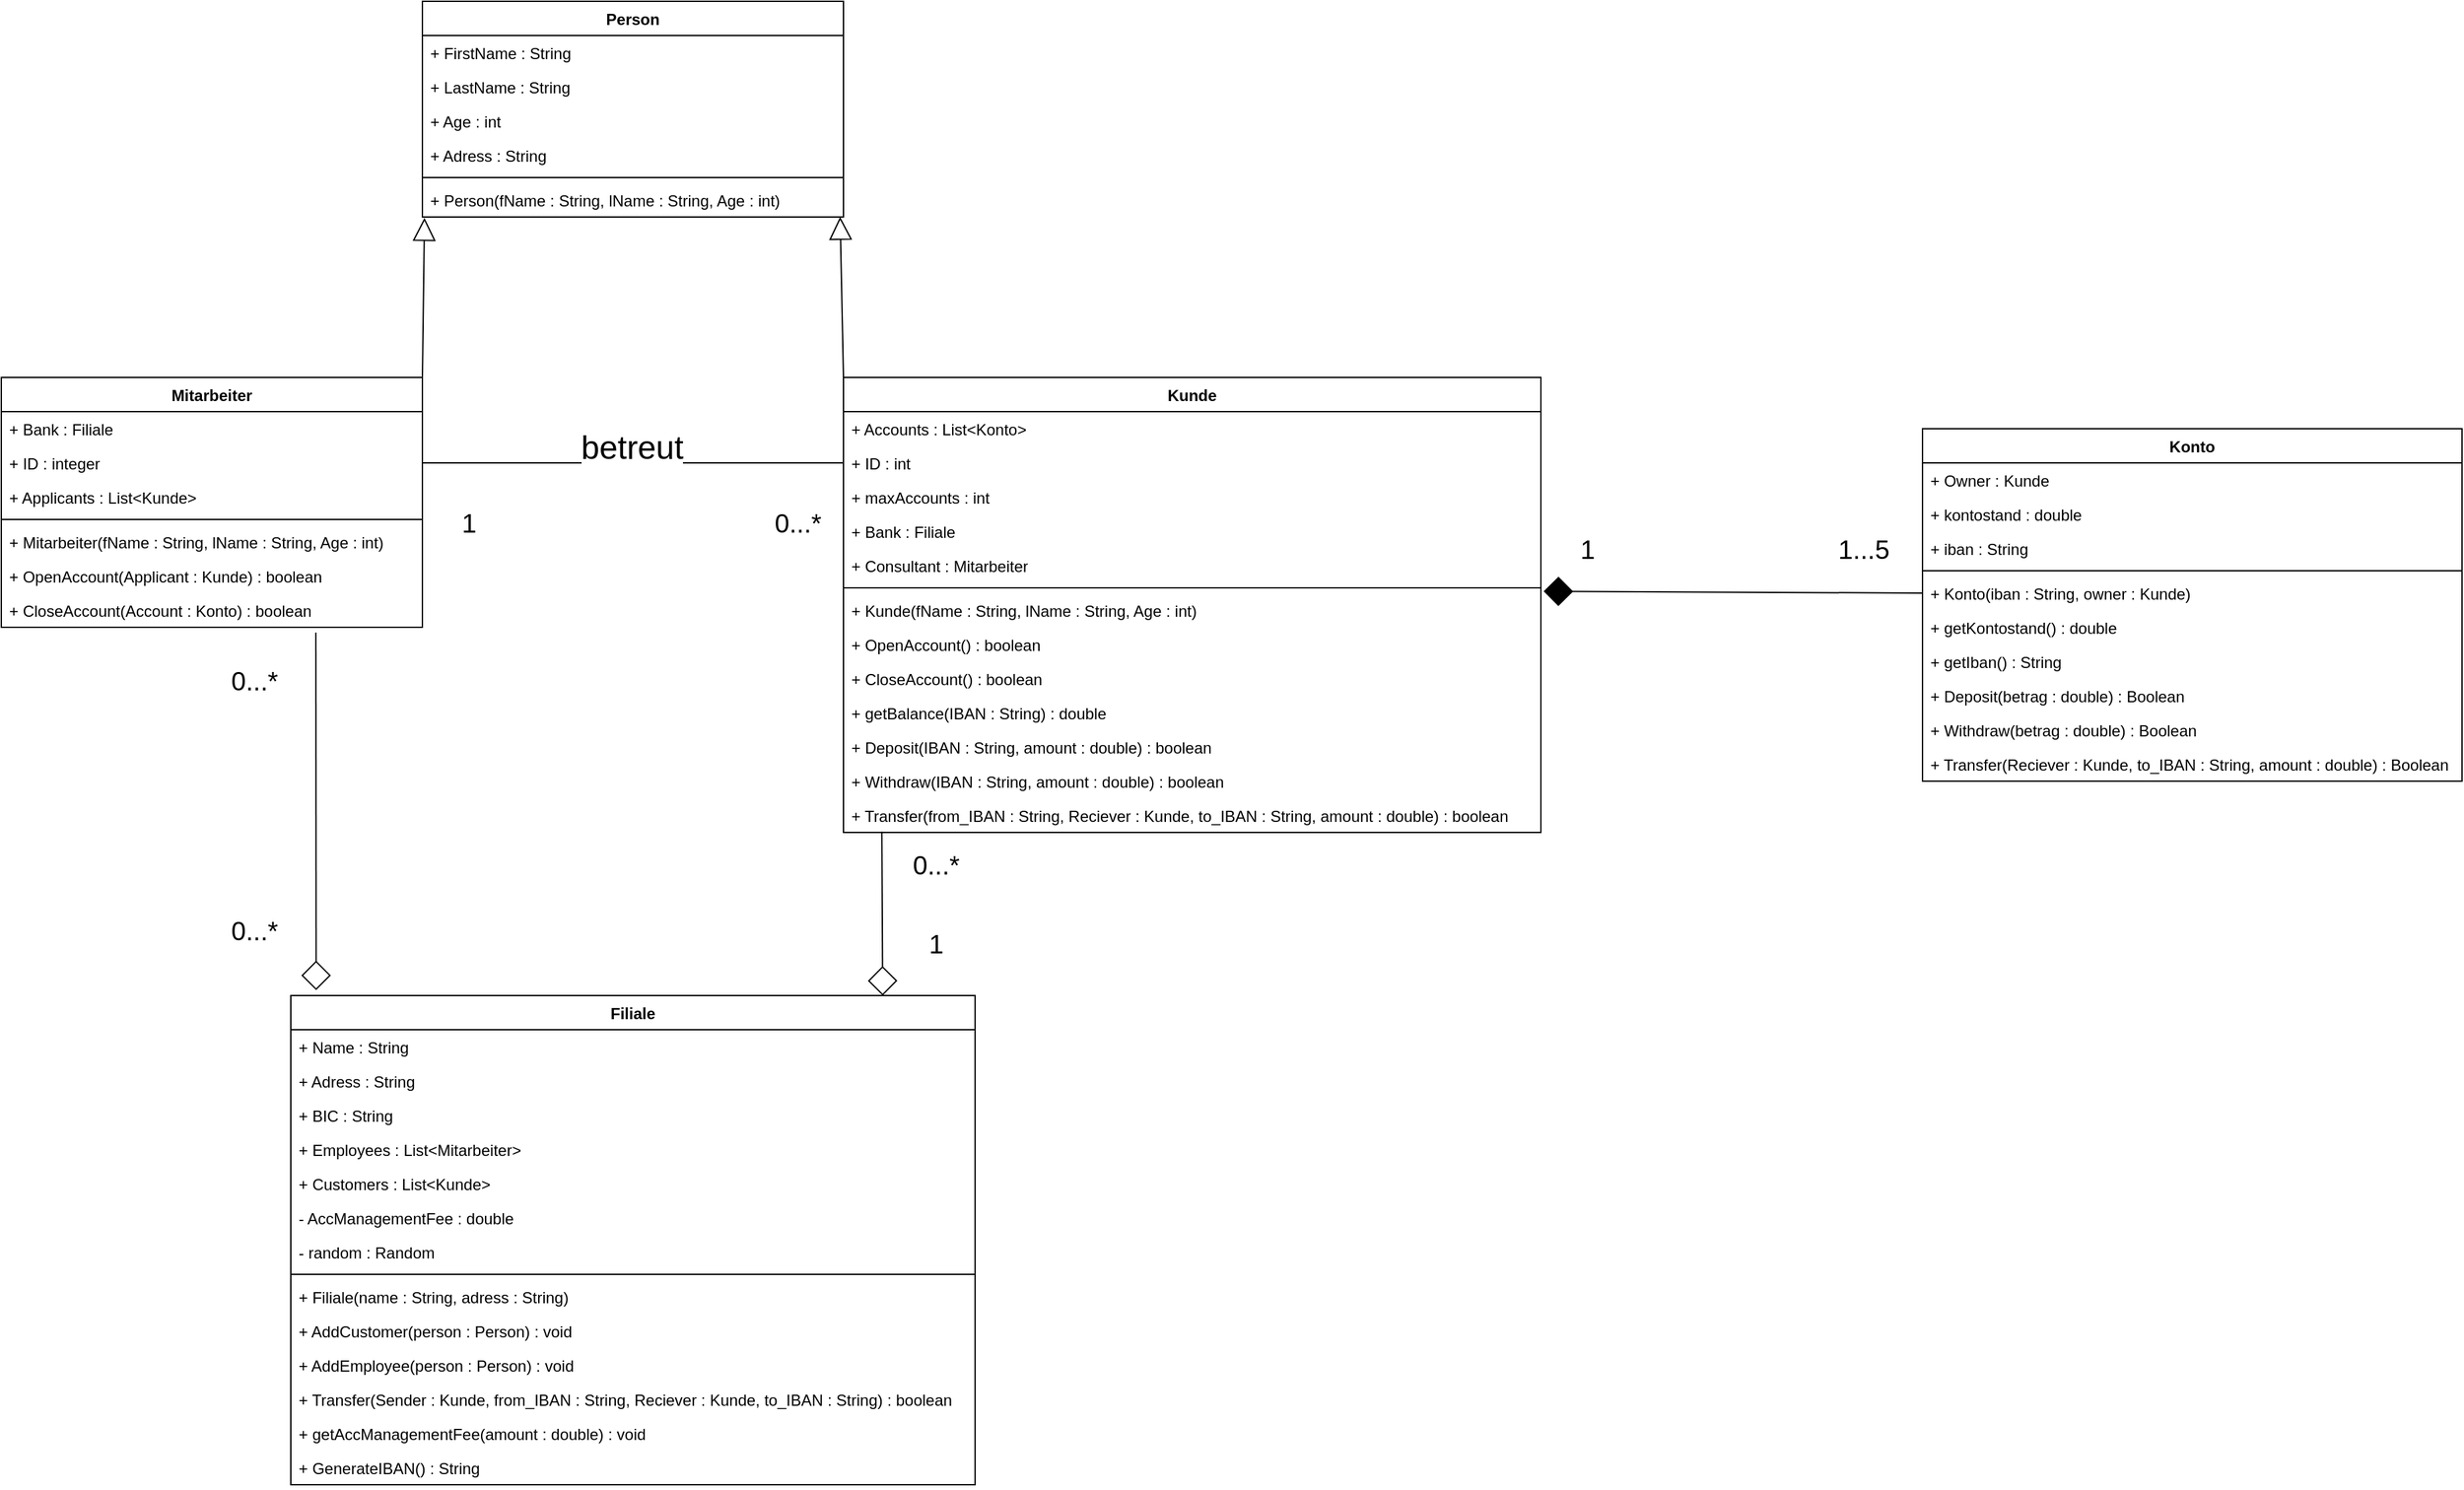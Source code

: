 <mxfile version="24.2.3" type="github">
  <diagram id="C5RBs43oDa-KdzZeNtuy" name="Page-1">
    <mxGraphModel dx="2220" dy="792" grid="1" gridSize="10" guides="1" tooltips="1" connect="1" arrows="1" fold="1" page="1" pageScale="1" pageWidth="827" pageHeight="1169" math="0" shadow="0">
      <root>
        <mxCell id="WIyWlLk6GJQsqaUBKTNV-0" />
        <mxCell id="WIyWlLk6GJQsqaUBKTNV-1" parent="WIyWlLk6GJQsqaUBKTNV-0" />
        <mxCell id="S92gwcKMPzxe8EV9-b40-4" value="Mitarbeiter" style="swimlane;fontStyle=1;align=center;verticalAlign=top;childLayout=stackLayout;horizontal=1;startSize=26;horizontalStack=0;resizeParent=1;resizeParentMax=0;resizeLast=0;collapsible=1;marginBottom=0;whiteSpace=wrap;html=1;" parent="WIyWlLk6GJQsqaUBKTNV-1" vertex="1">
          <mxGeometry x="-620" y="320" width="320" height="190" as="geometry" />
        </mxCell>
        <mxCell id="S92gwcKMPzxe8EV9-b40-5" value="+ Bank : Filiale" style="text;strokeColor=none;fillColor=none;align=left;verticalAlign=top;spacingLeft=4;spacingRight=4;overflow=hidden;rotatable=0;points=[[0,0.5],[1,0.5]];portConstraint=eastwest;whiteSpace=wrap;html=1;" parent="S92gwcKMPzxe8EV9-b40-4" vertex="1">
          <mxGeometry y="26" width="320" height="26" as="geometry" />
        </mxCell>
        <mxCell id="S92gwcKMPzxe8EV9-b40-9" value="+ ID : integer" style="text;strokeColor=none;fillColor=none;align=left;verticalAlign=top;spacingLeft=4;spacingRight=4;overflow=hidden;rotatable=0;points=[[0,0.5],[1,0.5]];portConstraint=eastwest;whiteSpace=wrap;html=1;" parent="S92gwcKMPzxe8EV9-b40-4" vertex="1">
          <mxGeometry y="52" width="320" height="26" as="geometry" />
        </mxCell>
        <mxCell id="S92gwcKMPzxe8EV9-b40-10" value="+ Applicants : List&amp;lt;Kunde&amp;gt;" style="text;strokeColor=none;fillColor=none;align=left;verticalAlign=top;spacingLeft=4;spacingRight=4;overflow=hidden;rotatable=0;points=[[0,0.5],[1,0.5]];portConstraint=eastwest;whiteSpace=wrap;html=1;" parent="S92gwcKMPzxe8EV9-b40-4" vertex="1">
          <mxGeometry y="78" width="320" height="26" as="geometry" />
        </mxCell>
        <mxCell id="S92gwcKMPzxe8EV9-b40-6" value="" style="line;strokeWidth=1;fillColor=none;align=left;verticalAlign=middle;spacingTop=-1;spacingLeft=3;spacingRight=3;rotatable=0;labelPosition=right;points=[];portConstraint=eastwest;strokeColor=inherit;" parent="S92gwcKMPzxe8EV9-b40-4" vertex="1">
          <mxGeometry y="104" width="320" height="8" as="geometry" />
        </mxCell>
        <mxCell id="S92gwcKMPzxe8EV9-b40-7" value="+ Mitarbeiter(fName : String, lName : String, Age : int)" style="text;strokeColor=none;fillColor=none;align=left;verticalAlign=top;spacingLeft=4;spacingRight=4;overflow=hidden;rotatable=0;points=[[0,0.5],[1,0.5]];portConstraint=eastwest;whiteSpace=wrap;html=1;" parent="S92gwcKMPzxe8EV9-b40-4" vertex="1">
          <mxGeometry y="112" width="320" height="26" as="geometry" />
        </mxCell>
        <mxCell id="S92gwcKMPzxe8EV9-b40-14" value="+ OpenAccount(Applicant : Kunde) : boolean" style="text;strokeColor=none;fillColor=none;align=left;verticalAlign=top;spacingLeft=4;spacingRight=4;overflow=hidden;rotatable=0;points=[[0,0.5],[1,0.5]];portConstraint=eastwest;whiteSpace=wrap;html=1;" parent="S92gwcKMPzxe8EV9-b40-4" vertex="1">
          <mxGeometry y="138" width="320" height="26" as="geometry" />
        </mxCell>
        <mxCell id="S92gwcKMPzxe8EV9-b40-15" value="+ CloseAccount(Account : Konto) : boolean" style="text;strokeColor=none;fillColor=none;align=left;verticalAlign=top;spacingLeft=4;spacingRight=4;overflow=hidden;rotatable=0;points=[[0,0.5],[1,0.5]];portConstraint=eastwest;whiteSpace=wrap;html=1;" parent="S92gwcKMPzxe8EV9-b40-4" vertex="1">
          <mxGeometry y="164" width="320" height="26" as="geometry" />
        </mxCell>
        <mxCell id="S92gwcKMPzxe8EV9-b40-18" value="Person" style="swimlane;fontStyle=1;align=center;verticalAlign=top;childLayout=stackLayout;horizontal=1;startSize=26;horizontalStack=0;resizeParent=1;resizeParentMax=0;resizeLast=0;collapsible=1;marginBottom=0;whiteSpace=wrap;html=1;" parent="WIyWlLk6GJQsqaUBKTNV-1" vertex="1">
          <mxGeometry x="-300" y="34" width="320" height="164" as="geometry" />
        </mxCell>
        <mxCell id="S92gwcKMPzxe8EV9-b40-19" value="+ FirstName : String" style="text;strokeColor=none;fillColor=none;align=left;verticalAlign=top;spacingLeft=4;spacingRight=4;overflow=hidden;rotatable=0;points=[[0,0.5],[1,0.5]];portConstraint=eastwest;whiteSpace=wrap;html=1;" parent="S92gwcKMPzxe8EV9-b40-18" vertex="1">
          <mxGeometry y="26" width="320" height="26" as="geometry" />
        </mxCell>
        <mxCell id="S92gwcKMPzxe8EV9-b40-22" value="+ LastName : String" style="text;strokeColor=none;fillColor=none;align=left;verticalAlign=top;spacingLeft=4;spacingRight=4;overflow=hidden;rotatable=0;points=[[0,0.5],[1,0.5]];portConstraint=eastwest;whiteSpace=wrap;html=1;" parent="S92gwcKMPzxe8EV9-b40-18" vertex="1">
          <mxGeometry y="52" width="320" height="26" as="geometry" />
        </mxCell>
        <mxCell id="S92gwcKMPzxe8EV9-b40-23" value="+ Age : int" style="text;strokeColor=none;fillColor=none;align=left;verticalAlign=top;spacingLeft=4;spacingRight=4;overflow=hidden;rotatable=0;points=[[0,0.5],[1,0.5]];portConstraint=eastwest;whiteSpace=wrap;html=1;" parent="S92gwcKMPzxe8EV9-b40-18" vertex="1">
          <mxGeometry y="78" width="320" height="26" as="geometry" />
        </mxCell>
        <mxCell id="S92gwcKMPzxe8EV9-b40-24" value="+ Adress : String" style="text;strokeColor=none;fillColor=none;align=left;verticalAlign=top;spacingLeft=4;spacingRight=4;overflow=hidden;rotatable=0;points=[[0,0.5],[1,0.5]];portConstraint=eastwest;whiteSpace=wrap;html=1;" parent="S92gwcKMPzxe8EV9-b40-18" vertex="1">
          <mxGeometry y="104" width="320" height="26" as="geometry" />
        </mxCell>
        <mxCell id="S92gwcKMPzxe8EV9-b40-20" value="" style="line;strokeWidth=1;fillColor=none;align=left;verticalAlign=middle;spacingTop=-1;spacingLeft=3;spacingRight=3;rotatable=0;labelPosition=right;points=[];portConstraint=eastwest;strokeColor=inherit;" parent="S92gwcKMPzxe8EV9-b40-18" vertex="1">
          <mxGeometry y="130" width="320" height="8" as="geometry" />
        </mxCell>
        <mxCell id="S92gwcKMPzxe8EV9-b40-21" value="+ Person(fName : String, lName : String, Age : int)" style="text;strokeColor=none;fillColor=none;align=left;verticalAlign=top;spacingLeft=4;spacingRight=4;overflow=hidden;rotatable=0;points=[[0,0.5],[1,0.5]];portConstraint=eastwest;whiteSpace=wrap;html=1;" parent="S92gwcKMPzxe8EV9-b40-18" vertex="1">
          <mxGeometry y="138" width="320" height="26" as="geometry" />
        </mxCell>
        <mxCell id="S92gwcKMPzxe8EV9-b40-25" value="Kunde" style="swimlane;fontStyle=1;align=center;verticalAlign=top;childLayout=stackLayout;horizontal=1;startSize=26;horizontalStack=0;resizeParent=1;resizeParentMax=0;resizeLast=0;collapsible=1;marginBottom=0;whiteSpace=wrap;html=1;" parent="WIyWlLk6GJQsqaUBKTNV-1" vertex="1">
          <mxGeometry x="20" y="320" width="530" height="346" as="geometry" />
        </mxCell>
        <mxCell id="S92gwcKMPzxe8EV9-b40-26" value="+ Accounts : List&amp;lt;Konto&amp;gt;" style="text;strokeColor=none;fillColor=none;align=left;verticalAlign=top;spacingLeft=4;spacingRight=4;overflow=hidden;rotatable=0;points=[[0,0.5],[1,0.5]];portConstraint=eastwest;whiteSpace=wrap;html=1;" parent="S92gwcKMPzxe8EV9-b40-25" vertex="1">
          <mxGeometry y="26" width="530" height="26" as="geometry" />
        </mxCell>
        <mxCell id="S92gwcKMPzxe8EV9-b40-29" value="+ ID : int" style="text;strokeColor=none;fillColor=none;align=left;verticalAlign=top;spacingLeft=4;spacingRight=4;overflow=hidden;rotatable=0;points=[[0,0.5],[1,0.5]];portConstraint=eastwest;whiteSpace=wrap;html=1;" parent="S92gwcKMPzxe8EV9-b40-25" vertex="1">
          <mxGeometry y="52" width="530" height="26" as="geometry" />
        </mxCell>
        <mxCell id="S92gwcKMPzxe8EV9-b40-30" value="+ maxAccounts : int" style="text;strokeColor=none;fillColor=none;align=left;verticalAlign=top;spacingLeft=4;spacingRight=4;overflow=hidden;rotatable=0;points=[[0,0.5],[1,0.5]];portConstraint=eastwest;whiteSpace=wrap;html=1;" parent="S92gwcKMPzxe8EV9-b40-25" vertex="1">
          <mxGeometry y="78" width="530" height="26" as="geometry" />
        </mxCell>
        <mxCell id="S92gwcKMPzxe8EV9-b40-31" value="+ Bank : Filiale" style="text;strokeColor=none;fillColor=none;align=left;verticalAlign=top;spacingLeft=4;spacingRight=4;overflow=hidden;rotatable=0;points=[[0,0.5],[1,0.5]];portConstraint=eastwest;whiteSpace=wrap;html=1;" parent="S92gwcKMPzxe8EV9-b40-25" vertex="1">
          <mxGeometry y="104" width="530" height="26" as="geometry" />
        </mxCell>
        <mxCell id="S92gwcKMPzxe8EV9-b40-32" value="+ Consultant : Mitarbeiter" style="text;strokeColor=none;fillColor=none;align=left;verticalAlign=top;spacingLeft=4;spacingRight=4;overflow=hidden;rotatable=0;points=[[0,0.5],[1,0.5]];portConstraint=eastwest;whiteSpace=wrap;html=1;" parent="S92gwcKMPzxe8EV9-b40-25" vertex="1">
          <mxGeometry y="130" width="530" height="26" as="geometry" />
        </mxCell>
        <mxCell id="S92gwcKMPzxe8EV9-b40-27" value="" style="line;strokeWidth=1;fillColor=none;align=left;verticalAlign=middle;spacingTop=-1;spacingLeft=3;spacingRight=3;rotatable=0;labelPosition=right;points=[];portConstraint=eastwest;strokeColor=inherit;" parent="S92gwcKMPzxe8EV9-b40-25" vertex="1">
          <mxGeometry y="156" width="530" height="8" as="geometry" />
        </mxCell>
        <mxCell id="S92gwcKMPzxe8EV9-b40-28" value="+ Kunde(fName : String, lName : String, Age : int)" style="text;strokeColor=none;fillColor=none;align=left;verticalAlign=top;spacingLeft=4;spacingRight=4;overflow=hidden;rotatable=0;points=[[0,0.5],[1,0.5]];portConstraint=eastwest;whiteSpace=wrap;html=1;" parent="S92gwcKMPzxe8EV9-b40-25" vertex="1">
          <mxGeometry y="164" width="530" height="26" as="geometry" />
        </mxCell>
        <mxCell id="S92gwcKMPzxe8EV9-b40-33" value="+ OpenAccount() : boolean" style="text;strokeColor=none;fillColor=none;align=left;verticalAlign=top;spacingLeft=4;spacingRight=4;overflow=hidden;rotatable=0;points=[[0,0.5],[1,0.5]];portConstraint=eastwest;whiteSpace=wrap;html=1;" parent="S92gwcKMPzxe8EV9-b40-25" vertex="1">
          <mxGeometry y="190" width="530" height="26" as="geometry" />
        </mxCell>
        <mxCell id="S92gwcKMPzxe8EV9-b40-34" value="+ CloseAccount() : boolean" style="text;strokeColor=none;fillColor=none;align=left;verticalAlign=top;spacingLeft=4;spacingRight=4;overflow=hidden;rotatable=0;points=[[0,0.5],[1,0.5]];portConstraint=eastwest;whiteSpace=wrap;html=1;" parent="S92gwcKMPzxe8EV9-b40-25" vertex="1">
          <mxGeometry y="216" width="530" height="26" as="geometry" />
        </mxCell>
        <mxCell id="S92gwcKMPzxe8EV9-b40-35" value="+ getBalance(IBAN : String) : double" style="text;strokeColor=none;fillColor=none;align=left;verticalAlign=top;spacingLeft=4;spacingRight=4;overflow=hidden;rotatable=0;points=[[0,0.5],[1,0.5]];portConstraint=eastwest;whiteSpace=wrap;html=1;" parent="S92gwcKMPzxe8EV9-b40-25" vertex="1">
          <mxGeometry y="242" width="530" height="26" as="geometry" />
        </mxCell>
        <mxCell id="S92gwcKMPzxe8EV9-b40-36" value="+ Deposit(IBAN : String, amount : double) : boolean" style="text;strokeColor=none;fillColor=none;align=left;verticalAlign=top;spacingLeft=4;spacingRight=4;overflow=hidden;rotatable=0;points=[[0,0.5],[1,0.5]];portConstraint=eastwest;whiteSpace=wrap;html=1;" parent="S92gwcKMPzxe8EV9-b40-25" vertex="1">
          <mxGeometry y="268" width="530" height="26" as="geometry" />
        </mxCell>
        <mxCell id="S92gwcKMPzxe8EV9-b40-37" value="+ Withdraw(IBAN : String, amount : double) : boolean" style="text;strokeColor=none;fillColor=none;align=left;verticalAlign=top;spacingLeft=4;spacingRight=4;overflow=hidden;rotatable=0;points=[[0,0.5],[1,0.5]];portConstraint=eastwest;whiteSpace=wrap;html=1;" parent="S92gwcKMPzxe8EV9-b40-25" vertex="1">
          <mxGeometry y="294" width="530" height="26" as="geometry" />
        </mxCell>
        <mxCell id="S92gwcKMPzxe8EV9-b40-38" value="+ Transfer(from_IBAN : String, Reciever : Kunde, to_IBAN : String, amount : double) : boolean" style="text;strokeColor=none;fillColor=none;align=left;verticalAlign=top;spacingLeft=4;spacingRight=4;overflow=hidden;rotatable=0;points=[[0,0.5],[1,0.5]];portConstraint=eastwest;whiteSpace=wrap;html=1;" parent="S92gwcKMPzxe8EV9-b40-25" vertex="1">
          <mxGeometry y="320" width="530" height="26" as="geometry" />
        </mxCell>
        <mxCell id="S92gwcKMPzxe8EV9-b40-40" value="Filiale" style="swimlane;fontStyle=1;align=center;verticalAlign=top;childLayout=stackLayout;horizontal=1;startSize=26;horizontalStack=0;resizeParent=1;resizeParentMax=0;resizeLast=0;collapsible=1;marginBottom=0;whiteSpace=wrap;html=1;" parent="WIyWlLk6GJQsqaUBKTNV-1" vertex="1">
          <mxGeometry x="-400" y="790" width="520" height="372" as="geometry" />
        </mxCell>
        <mxCell id="S92gwcKMPzxe8EV9-b40-41" value="+ Name : String" style="text;strokeColor=none;fillColor=none;align=left;verticalAlign=top;spacingLeft=4;spacingRight=4;overflow=hidden;rotatable=0;points=[[0,0.5],[1,0.5]];portConstraint=eastwest;whiteSpace=wrap;html=1;" parent="S92gwcKMPzxe8EV9-b40-40" vertex="1">
          <mxGeometry y="26" width="520" height="26" as="geometry" />
        </mxCell>
        <mxCell id="S92gwcKMPzxe8EV9-b40-44" value="+ Adress : String" style="text;strokeColor=none;fillColor=none;align=left;verticalAlign=top;spacingLeft=4;spacingRight=4;overflow=hidden;rotatable=0;points=[[0,0.5],[1,0.5]];portConstraint=eastwest;whiteSpace=wrap;html=1;" parent="S92gwcKMPzxe8EV9-b40-40" vertex="1">
          <mxGeometry y="52" width="520" height="26" as="geometry" />
        </mxCell>
        <mxCell id="S92gwcKMPzxe8EV9-b40-45" value="+ BIC : String" style="text;strokeColor=none;fillColor=none;align=left;verticalAlign=top;spacingLeft=4;spacingRight=4;overflow=hidden;rotatable=0;points=[[0,0.5],[1,0.5]];portConstraint=eastwest;whiteSpace=wrap;html=1;" parent="S92gwcKMPzxe8EV9-b40-40" vertex="1">
          <mxGeometry y="78" width="520" height="26" as="geometry" />
        </mxCell>
        <mxCell id="S92gwcKMPzxe8EV9-b40-46" value="+ Employees : List&amp;lt;Mitarbeiter&amp;gt;" style="text;strokeColor=none;fillColor=none;align=left;verticalAlign=top;spacingLeft=4;spacingRight=4;overflow=hidden;rotatable=0;points=[[0,0.5],[1,0.5]];portConstraint=eastwest;whiteSpace=wrap;html=1;" parent="S92gwcKMPzxe8EV9-b40-40" vertex="1">
          <mxGeometry y="104" width="520" height="26" as="geometry" />
        </mxCell>
        <mxCell id="S92gwcKMPzxe8EV9-b40-47" value="+ Customers : List&amp;lt;Kunde&amp;gt;" style="text;strokeColor=none;fillColor=none;align=left;verticalAlign=top;spacingLeft=4;spacingRight=4;overflow=hidden;rotatable=0;points=[[0,0.5],[1,0.5]];portConstraint=eastwest;whiteSpace=wrap;html=1;" parent="S92gwcKMPzxe8EV9-b40-40" vertex="1">
          <mxGeometry y="130" width="520" height="26" as="geometry" />
        </mxCell>
        <mxCell id="S92gwcKMPzxe8EV9-b40-48" value="- AccManagementFee : double" style="text;strokeColor=none;fillColor=none;align=left;verticalAlign=top;spacingLeft=4;spacingRight=4;overflow=hidden;rotatable=0;points=[[0,0.5],[1,0.5]];portConstraint=eastwest;whiteSpace=wrap;html=1;" parent="S92gwcKMPzxe8EV9-b40-40" vertex="1">
          <mxGeometry y="156" width="520" height="26" as="geometry" />
        </mxCell>
        <mxCell id="S92gwcKMPzxe8EV9-b40-49" value="- random : Random" style="text;strokeColor=none;fillColor=none;align=left;verticalAlign=top;spacingLeft=4;spacingRight=4;overflow=hidden;rotatable=0;points=[[0,0.5],[1,0.5]];portConstraint=eastwest;whiteSpace=wrap;html=1;" parent="S92gwcKMPzxe8EV9-b40-40" vertex="1">
          <mxGeometry y="182" width="520" height="26" as="geometry" />
        </mxCell>
        <mxCell id="S92gwcKMPzxe8EV9-b40-42" value="" style="line;strokeWidth=1;fillColor=none;align=left;verticalAlign=middle;spacingTop=-1;spacingLeft=3;spacingRight=3;rotatable=0;labelPosition=right;points=[];portConstraint=eastwest;strokeColor=inherit;" parent="S92gwcKMPzxe8EV9-b40-40" vertex="1">
          <mxGeometry y="208" width="520" height="8" as="geometry" />
        </mxCell>
        <mxCell id="S92gwcKMPzxe8EV9-b40-43" value="&lt;div&gt;+ Filiale(name : String, adress : String)&lt;/div&gt;" style="text;strokeColor=none;fillColor=none;align=left;verticalAlign=top;spacingLeft=4;spacingRight=4;overflow=hidden;rotatable=0;points=[[0,0.5],[1,0.5]];portConstraint=eastwest;whiteSpace=wrap;html=1;" parent="S92gwcKMPzxe8EV9-b40-40" vertex="1">
          <mxGeometry y="216" width="520" height="26" as="geometry" />
        </mxCell>
        <mxCell id="Urk9JjoxLOuV5pW9wXoP-0" value="+ AddCustomer(person : Person) : void&lt;div&gt;&lt;br&gt;&lt;/div&gt;" style="text;strokeColor=none;fillColor=none;align=left;verticalAlign=top;spacingLeft=4;spacingRight=4;overflow=hidden;rotatable=0;points=[[0,0.5],[1,0.5]];portConstraint=eastwest;whiteSpace=wrap;html=1;" vertex="1" parent="S92gwcKMPzxe8EV9-b40-40">
          <mxGeometry y="242" width="520" height="26" as="geometry" />
        </mxCell>
        <mxCell id="rOUqzaRsArcumopmNWsF-0" value="&lt;div&gt;+ AddEmployee(person : Person) : void&lt;/div&gt;" style="text;strokeColor=none;fillColor=none;align=left;verticalAlign=top;spacingLeft=4;spacingRight=4;overflow=hidden;rotatable=0;points=[[0,0.5],[1,0.5]];portConstraint=eastwest;whiteSpace=wrap;html=1;" parent="S92gwcKMPzxe8EV9-b40-40" vertex="1">
          <mxGeometry y="268" width="520" height="26" as="geometry" />
        </mxCell>
        <mxCell id="rOUqzaRsArcumopmNWsF-1" value="&lt;div&gt;+ Transfer(Sender : Kunde, from_IBAN : String, Reciever : Kunde, to_IBAN : String) : boolean&lt;/div&gt;" style="text;strokeColor=none;fillColor=none;align=left;verticalAlign=top;spacingLeft=4;spacingRight=4;overflow=hidden;rotatable=0;points=[[0,0.5],[1,0.5]];portConstraint=eastwest;whiteSpace=wrap;html=1;" parent="S92gwcKMPzxe8EV9-b40-40" vertex="1">
          <mxGeometry y="294" width="520" height="26" as="geometry" />
        </mxCell>
        <mxCell id="rOUqzaRsArcumopmNWsF-2" value="&lt;div&gt;+ getAccManagementFee(amount : double) : void&lt;/div&gt;" style="text;strokeColor=none;fillColor=none;align=left;verticalAlign=top;spacingLeft=4;spacingRight=4;overflow=hidden;rotatable=0;points=[[0,0.5],[1,0.5]];portConstraint=eastwest;whiteSpace=wrap;html=1;" parent="S92gwcKMPzxe8EV9-b40-40" vertex="1">
          <mxGeometry y="320" width="520" height="26" as="geometry" />
        </mxCell>
        <mxCell id="rOUqzaRsArcumopmNWsF-3" value="&lt;div&gt;+ GenerateIBAN() : String&lt;/div&gt;" style="text;strokeColor=none;fillColor=none;align=left;verticalAlign=top;spacingLeft=4;spacingRight=4;overflow=hidden;rotatable=0;points=[[0,0.5],[1,0.5]];portConstraint=eastwest;whiteSpace=wrap;html=1;" parent="S92gwcKMPzxe8EV9-b40-40" vertex="1">
          <mxGeometry y="346" width="520" height="26" as="geometry" />
        </mxCell>
        <mxCell id="rOUqzaRsArcumopmNWsF-4" value="Konto" style="swimlane;fontStyle=1;align=center;verticalAlign=top;childLayout=stackLayout;horizontal=1;startSize=26;horizontalStack=0;resizeParent=1;resizeParentMax=0;resizeLast=0;collapsible=1;marginBottom=0;whiteSpace=wrap;html=1;" parent="WIyWlLk6GJQsqaUBKTNV-1" vertex="1">
          <mxGeometry x="840" y="359" width="410" height="268" as="geometry" />
        </mxCell>
        <mxCell id="rOUqzaRsArcumopmNWsF-5" value="+ Owner : Kunde" style="text;strokeColor=none;fillColor=none;align=left;verticalAlign=top;spacingLeft=4;spacingRight=4;overflow=hidden;rotatable=0;points=[[0,0.5],[1,0.5]];portConstraint=eastwest;whiteSpace=wrap;html=1;" parent="rOUqzaRsArcumopmNWsF-4" vertex="1">
          <mxGeometry y="26" width="410" height="26" as="geometry" />
        </mxCell>
        <mxCell id="rOUqzaRsArcumopmNWsF-8" value="+ kontostand : double" style="text;strokeColor=none;fillColor=none;align=left;verticalAlign=top;spacingLeft=4;spacingRight=4;overflow=hidden;rotatable=0;points=[[0,0.5],[1,0.5]];portConstraint=eastwest;whiteSpace=wrap;html=1;" parent="rOUqzaRsArcumopmNWsF-4" vertex="1">
          <mxGeometry y="52" width="410" height="26" as="geometry" />
        </mxCell>
        <mxCell id="rOUqzaRsArcumopmNWsF-9" value="+ iban : String" style="text;strokeColor=none;fillColor=none;align=left;verticalAlign=top;spacingLeft=4;spacingRight=4;overflow=hidden;rotatable=0;points=[[0,0.5],[1,0.5]];portConstraint=eastwest;whiteSpace=wrap;html=1;" parent="rOUqzaRsArcumopmNWsF-4" vertex="1">
          <mxGeometry y="78" width="410" height="26" as="geometry" />
        </mxCell>
        <mxCell id="rOUqzaRsArcumopmNWsF-6" value="" style="line;strokeWidth=1;fillColor=none;align=left;verticalAlign=middle;spacingTop=-1;spacingLeft=3;spacingRight=3;rotatable=0;labelPosition=right;points=[];portConstraint=eastwest;strokeColor=inherit;" parent="rOUqzaRsArcumopmNWsF-4" vertex="1">
          <mxGeometry y="104" width="410" height="8" as="geometry" />
        </mxCell>
        <mxCell id="rOUqzaRsArcumopmNWsF-7" value="+ Konto(iban : String, owner : Kunde)" style="text;strokeColor=none;fillColor=none;align=left;verticalAlign=top;spacingLeft=4;spacingRight=4;overflow=hidden;rotatable=0;points=[[0,0.5],[1,0.5]];portConstraint=eastwest;whiteSpace=wrap;html=1;" parent="rOUqzaRsArcumopmNWsF-4" vertex="1">
          <mxGeometry y="112" width="410" height="26" as="geometry" />
        </mxCell>
        <mxCell id="rOUqzaRsArcumopmNWsF-10" value="+ getKontostand() : double" style="text;strokeColor=none;fillColor=none;align=left;verticalAlign=top;spacingLeft=4;spacingRight=4;overflow=hidden;rotatable=0;points=[[0,0.5],[1,0.5]];portConstraint=eastwest;whiteSpace=wrap;html=1;" parent="rOUqzaRsArcumopmNWsF-4" vertex="1">
          <mxGeometry y="138" width="410" height="26" as="geometry" />
        </mxCell>
        <mxCell id="rOUqzaRsArcumopmNWsF-11" value="+ getIban() : String" style="text;strokeColor=none;fillColor=none;align=left;verticalAlign=top;spacingLeft=4;spacingRight=4;overflow=hidden;rotatable=0;points=[[0,0.5],[1,0.5]];portConstraint=eastwest;whiteSpace=wrap;html=1;" parent="rOUqzaRsArcumopmNWsF-4" vertex="1">
          <mxGeometry y="164" width="410" height="26" as="geometry" />
        </mxCell>
        <mxCell id="rOUqzaRsArcumopmNWsF-12" value="+ Deposit(betrag : double) : Boolean" style="text;strokeColor=none;fillColor=none;align=left;verticalAlign=top;spacingLeft=4;spacingRight=4;overflow=hidden;rotatable=0;points=[[0,0.5],[1,0.5]];portConstraint=eastwest;whiteSpace=wrap;html=1;" parent="rOUqzaRsArcumopmNWsF-4" vertex="1">
          <mxGeometry y="190" width="410" height="26" as="geometry" />
        </mxCell>
        <mxCell id="rOUqzaRsArcumopmNWsF-13" value="+ Withdraw(betrag : double) : Boolean" style="text;strokeColor=none;fillColor=none;align=left;verticalAlign=top;spacingLeft=4;spacingRight=4;overflow=hidden;rotatable=0;points=[[0,0.5],[1,0.5]];portConstraint=eastwest;whiteSpace=wrap;html=1;" parent="rOUqzaRsArcumopmNWsF-4" vertex="1">
          <mxGeometry y="216" width="410" height="26" as="geometry" />
        </mxCell>
        <mxCell id="rOUqzaRsArcumopmNWsF-14" value="+ Transfer(Reciever : Kunde, to_IBAN : String, amount : double) : Boolean" style="text;strokeColor=none;fillColor=none;align=left;verticalAlign=top;spacingLeft=4;spacingRight=4;overflow=hidden;rotatable=0;points=[[0,0.5],[1,0.5]];portConstraint=eastwest;whiteSpace=wrap;html=1;" parent="rOUqzaRsArcumopmNWsF-4" vertex="1">
          <mxGeometry y="242" width="410" height="26" as="geometry" />
        </mxCell>
        <mxCell id="rOUqzaRsArcumopmNWsF-16" value="" style="endArrow=none;html=1;rounded=0;entryX=0;entryY=0.5;entryDx=0;entryDy=0;exitX=1.004;exitY=-0.054;exitDx=0;exitDy=0;exitPerimeter=0;startArrow=diamond;startFill=1;strokeWidth=1;targetPerimeterSpacing=18;endSize=20;sourcePerimeterSpacing=16;startSize=20;" parent="WIyWlLk6GJQsqaUBKTNV-1" source="S92gwcKMPzxe8EV9-b40-28" target="rOUqzaRsArcumopmNWsF-7" edge="1">
          <mxGeometry width="50" height="50" relative="1" as="geometry">
            <mxPoint x="590" y="420" as="sourcePoint" />
            <mxPoint x="750" y="590" as="targetPoint" />
          </mxGeometry>
        </mxCell>
        <mxCell id="rOUqzaRsArcumopmNWsF-19" value="" style="endArrow=none;html=1;rounded=0;startArrow=block;startFill=0;exitX=0.005;exitY=1.026;exitDx=0;exitDy=0;exitPerimeter=0;entryX=1;entryY=0;entryDx=0;entryDy=0;endSize=18;startSize=15;" parent="WIyWlLk6GJQsqaUBKTNV-1" source="S92gwcKMPzxe8EV9-b40-21" target="S92gwcKMPzxe8EV9-b40-4" edge="1">
          <mxGeometry width="50" height="50" relative="1" as="geometry">
            <mxPoint x="-120" y="290" as="sourcePoint" />
            <mxPoint x="-70" y="240" as="targetPoint" />
          </mxGeometry>
        </mxCell>
        <mxCell id="rOUqzaRsArcumopmNWsF-20" value="" style="endArrow=none;html=1;rounded=0;startArrow=block;startFill=0;exitX=0.992;exitY=0.995;exitDx=0;exitDy=0;exitPerimeter=0;entryX=0;entryY=0;entryDx=0;entryDy=0;startSize=15;" parent="WIyWlLk6GJQsqaUBKTNV-1" source="S92gwcKMPzxe8EV9-b40-21" target="S92gwcKMPzxe8EV9-b40-25" edge="1">
          <mxGeometry width="50" height="50" relative="1" as="geometry">
            <mxPoint x="-38" y="209" as="sourcePoint" />
            <mxPoint x="-40" y="330" as="targetPoint" />
          </mxGeometry>
        </mxCell>
        <mxCell id="rOUqzaRsArcumopmNWsF-21" value="" style="endArrow=none;html=1;rounded=0;entryX=0.747;entryY=1.152;entryDx=0;entryDy=0;exitX=0.037;exitY=-0.011;exitDx=0;exitDy=0;exitPerimeter=0;startArrow=diamond;startFill=0;strokeWidth=1;targetPerimeterSpacing=18;endSize=20;sourcePerimeterSpacing=16;startSize=20;entryPerimeter=0;" parent="WIyWlLk6GJQsqaUBKTNV-1" source="S92gwcKMPzxe8EV9-b40-40" target="S92gwcKMPzxe8EV9-b40-15" edge="1">
          <mxGeometry width="50" height="50" relative="1" as="geometry">
            <mxPoint x="-380" y="700" as="sourcePoint" />
            <mxPoint x="-92" y="701" as="targetPoint" />
          </mxGeometry>
        </mxCell>
        <mxCell id="rOUqzaRsArcumopmNWsF-22" value="" style="endArrow=none;html=1;rounded=0;exitX=0.865;exitY=0;exitDx=0;exitDy=0;exitPerimeter=0;startArrow=diamond;startFill=0;strokeWidth=1;targetPerimeterSpacing=18;endSize=20;sourcePerimeterSpacing=16;startSize=20;entryX=0.055;entryY=0.978;entryDx=0;entryDy=0;entryPerimeter=0;" parent="WIyWlLk6GJQsqaUBKTNV-1" source="S92gwcKMPzxe8EV9-b40-40" target="S92gwcKMPzxe8EV9-b40-38" edge="1">
          <mxGeometry width="50" height="50" relative="1" as="geometry">
            <mxPoint x="-150" y="772" as="sourcePoint" />
            <mxPoint x="-150" y="680" as="targetPoint" />
          </mxGeometry>
        </mxCell>
        <mxCell id="rOUqzaRsArcumopmNWsF-23" value="" style="endArrow=none;html=1;rounded=0;exitX=1;exitY=0.5;exitDx=0;exitDy=0;entryX=0;entryY=0.5;entryDx=0;entryDy=0;" parent="WIyWlLk6GJQsqaUBKTNV-1" source="S92gwcKMPzxe8EV9-b40-9" target="S92gwcKMPzxe8EV9-b40-29" edge="1">
          <mxGeometry width="50" height="50" relative="1" as="geometry">
            <mxPoint x="-50" y="550" as="sourcePoint" />
            <mxPoint y="500" as="targetPoint" />
          </mxGeometry>
        </mxCell>
        <mxCell id="rOUqzaRsArcumopmNWsF-24" value="betreut" style="edgeLabel;html=1;align=center;verticalAlign=middle;resizable=0;points=[];fontSize=25;" parent="rOUqzaRsArcumopmNWsF-23" vertex="1" connectable="0">
          <mxGeometry x="-0.236" y="3" relative="1" as="geometry">
            <mxPoint x="37" y="-10" as="offset" />
          </mxGeometry>
        </mxCell>
        <mxCell id="rOUqzaRsArcumopmNWsF-25" value="1" style="text;html=1;align=center;verticalAlign=middle;resizable=0;points=[];autosize=1;strokeColor=none;fillColor=none;fontSize=20;" parent="WIyWlLk6GJQsqaUBKTNV-1" vertex="1">
          <mxGeometry x="-280" y="410" width="30" height="40" as="geometry" />
        </mxCell>
        <mxCell id="rOUqzaRsArcumopmNWsF-26" value="0...*" style="text;html=1;align=center;verticalAlign=middle;resizable=0;points=[];autosize=1;strokeColor=none;fillColor=none;fontSize=20;" parent="WIyWlLk6GJQsqaUBKTNV-1" vertex="1">
          <mxGeometry x="-45" y="410" width="60" height="40" as="geometry" />
        </mxCell>
        <mxCell id="rOUqzaRsArcumopmNWsF-27" value="0...*" style="text;html=1;align=center;verticalAlign=middle;resizable=0;points=[];autosize=1;strokeColor=none;fillColor=none;fontSize=20;" parent="WIyWlLk6GJQsqaUBKTNV-1" vertex="1">
          <mxGeometry x="-458" y="530" width="60" height="40" as="geometry" />
        </mxCell>
        <mxCell id="rOUqzaRsArcumopmNWsF-28" value="0...*" style="text;html=1;align=center;verticalAlign=middle;resizable=0;points=[];autosize=1;strokeColor=none;fillColor=none;fontSize=20;" parent="WIyWlLk6GJQsqaUBKTNV-1" vertex="1">
          <mxGeometry x="-458" y="720" width="60" height="40" as="geometry" />
        </mxCell>
        <mxCell id="rOUqzaRsArcumopmNWsF-29" value="0...*" style="text;html=1;align=center;verticalAlign=middle;resizable=0;points=[];autosize=1;strokeColor=none;fillColor=none;fontSize=20;" parent="WIyWlLk6GJQsqaUBKTNV-1" vertex="1">
          <mxGeometry x="60" y="670" width="60" height="40" as="geometry" />
        </mxCell>
        <mxCell id="rOUqzaRsArcumopmNWsF-30" value="1" style="text;html=1;align=center;verticalAlign=middle;resizable=0;points=[];autosize=1;strokeColor=none;fillColor=none;fontSize=20;" parent="WIyWlLk6GJQsqaUBKTNV-1" vertex="1">
          <mxGeometry x="75" y="730" width="30" height="40" as="geometry" />
        </mxCell>
        <mxCell id="rOUqzaRsArcumopmNWsF-31" value="1" style="text;html=1;align=center;verticalAlign=middle;resizable=0;points=[];autosize=1;strokeColor=none;fillColor=none;fontSize=20;" parent="WIyWlLk6GJQsqaUBKTNV-1" vertex="1">
          <mxGeometry x="570" y="430" width="30" height="40" as="geometry" />
        </mxCell>
        <mxCell id="rOUqzaRsArcumopmNWsF-32" value="1...5" style="text;html=1;align=center;verticalAlign=middle;resizable=0;points=[];autosize=1;strokeColor=none;fillColor=none;fontSize=20;" parent="WIyWlLk6GJQsqaUBKTNV-1" vertex="1">
          <mxGeometry x="765" y="430" width="60" height="40" as="geometry" />
        </mxCell>
      </root>
    </mxGraphModel>
  </diagram>
</mxfile>
